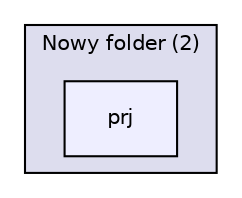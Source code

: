 digraph "C:/Users/Klijek/Desktop/Nowy folder (2)/prj" {
  compound=true
  node [ fontsize="10", fontname="Helvetica"];
  edge [ labelfontsize="10", labelfontname="Helvetica"];
  subgraph clusterdir_8b489aba781a616c327cd68ee4e12b3c {
    graph [ bgcolor="#ddddee", pencolor="black", label="Nowy folder (2)" fontname="Helvetica", fontsize="10", URL="dir_8b489aba781a616c327cd68ee4e12b3c.html"]
  dir_6cedcdea3fe14325444ae820e11cec44 [shape=box, label="prj", style="filled", fillcolor="#eeeeff", pencolor="black", URL="dir_6cedcdea3fe14325444ae820e11cec44.html"];
  }
}
